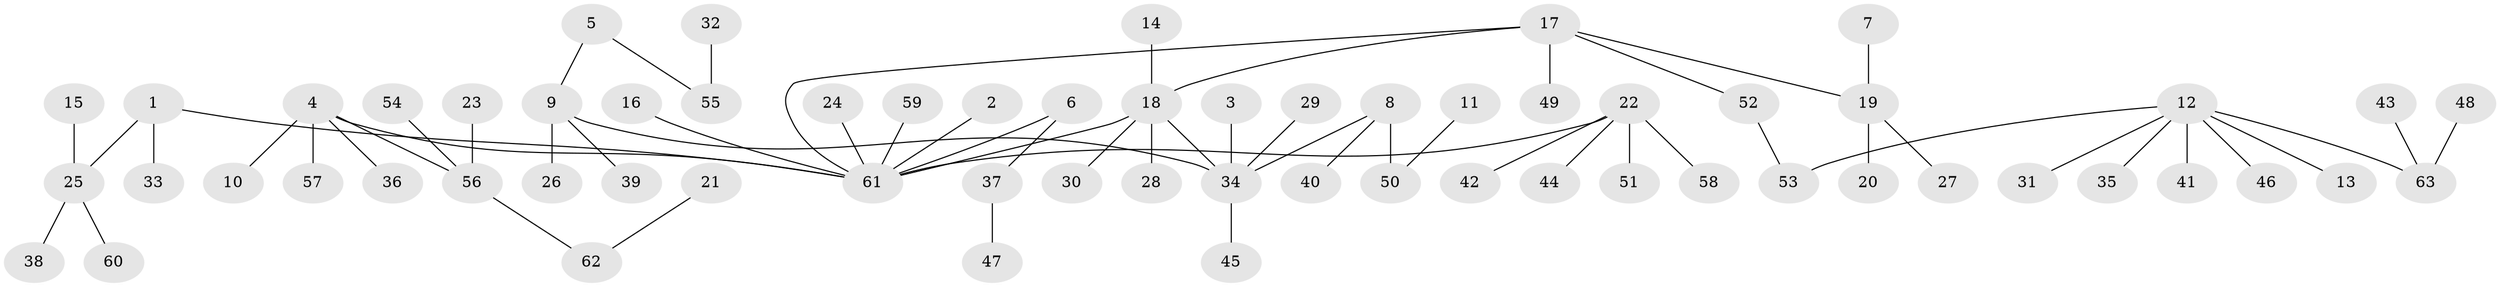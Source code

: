// original degree distribution, {8: 0.028846153846153848, 7: 0.009615384615384616, 12: 0.009615384615384616, 5: 0.038461538461538464, 3: 0.057692307692307696, 4: 0.019230769230769232, 2: 0.16346153846153846, 6: 0.028846153846153848, 1: 0.6442307692307693}
// Generated by graph-tools (version 1.1) at 2025/36/03/04/25 23:36:47]
// undirected, 63 vertices, 63 edges
graph export_dot {
  node [color=gray90,style=filled];
  1;
  2;
  3;
  4;
  5;
  6;
  7;
  8;
  9;
  10;
  11;
  12;
  13;
  14;
  15;
  16;
  17;
  18;
  19;
  20;
  21;
  22;
  23;
  24;
  25;
  26;
  27;
  28;
  29;
  30;
  31;
  32;
  33;
  34;
  35;
  36;
  37;
  38;
  39;
  40;
  41;
  42;
  43;
  44;
  45;
  46;
  47;
  48;
  49;
  50;
  51;
  52;
  53;
  54;
  55;
  56;
  57;
  58;
  59;
  60;
  61;
  62;
  63;
  1 -- 25 [weight=1.0];
  1 -- 33 [weight=1.0];
  1 -- 61 [weight=1.0];
  2 -- 61 [weight=1.0];
  3 -- 34 [weight=1.0];
  4 -- 10 [weight=1.0];
  4 -- 36 [weight=1.0];
  4 -- 56 [weight=1.0];
  4 -- 57 [weight=1.0];
  4 -- 61 [weight=1.0];
  5 -- 9 [weight=1.0];
  5 -- 55 [weight=1.0];
  6 -- 37 [weight=1.0];
  6 -- 61 [weight=1.0];
  7 -- 19 [weight=1.0];
  8 -- 34 [weight=1.0];
  8 -- 40 [weight=1.0];
  8 -- 50 [weight=1.0];
  9 -- 26 [weight=1.0];
  9 -- 34 [weight=1.0];
  9 -- 39 [weight=1.0];
  11 -- 50 [weight=1.0];
  12 -- 13 [weight=1.0];
  12 -- 31 [weight=1.0];
  12 -- 35 [weight=1.0];
  12 -- 41 [weight=1.0];
  12 -- 46 [weight=1.0];
  12 -- 53 [weight=1.0];
  12 -- 63 [weight=1.0];
  14 -- 18 [weight=1.0];
  15 -- 25 [weight=1.0];
  16 -- 61 [weight=1.0];
  17 -- 18 [weight=1.0];
  17 -- 19 [weight=1.0];
  17 -- 49 [weight=1.0];
  17 -- 52 [weight=1.0];
  17 -- 61 [weight=1.0];
  18 -- 28 [weight=1.0];
  18 -- 30 [weight=1.0];
  18 -- 34 [weight=1.0];
  18 -- 61 [weight=1.0];
  19 -- 20 [weight=1.0];
  19 -- 27 [weight=1.0];
  21 -- 62 [weight=1.0];
  22 -- 42 [weight=1.0];
  22 -- 44 [weight=1.0];
  22 -- 51 [weight=1.0];
  22 -- 58 [weight=1.0];
  22 -- 61 [weight=1.0];
  23 -- 56 [weight=1.0];
  24 -- 61 [weight=1.0];
  25 -- 38 [weight=1.0];
  25 -- 60 [weight=1.0];
  29 -- 34 [weight=1.0];
  32 -- 55 [weight=1.0];
  34 -- 45 [weight=1.0];
  37 -- 47 [weight=1.0];
  43 -- 63 [weight=1.0];
  48 -- 63 [weight=1.0];
  52 -- 53 [weight=1.0];
  54 -- 56 [weight=1.0];
  56 -- 62 [weight=1.0];
  59 -- 61 [weight=1.0];
}
